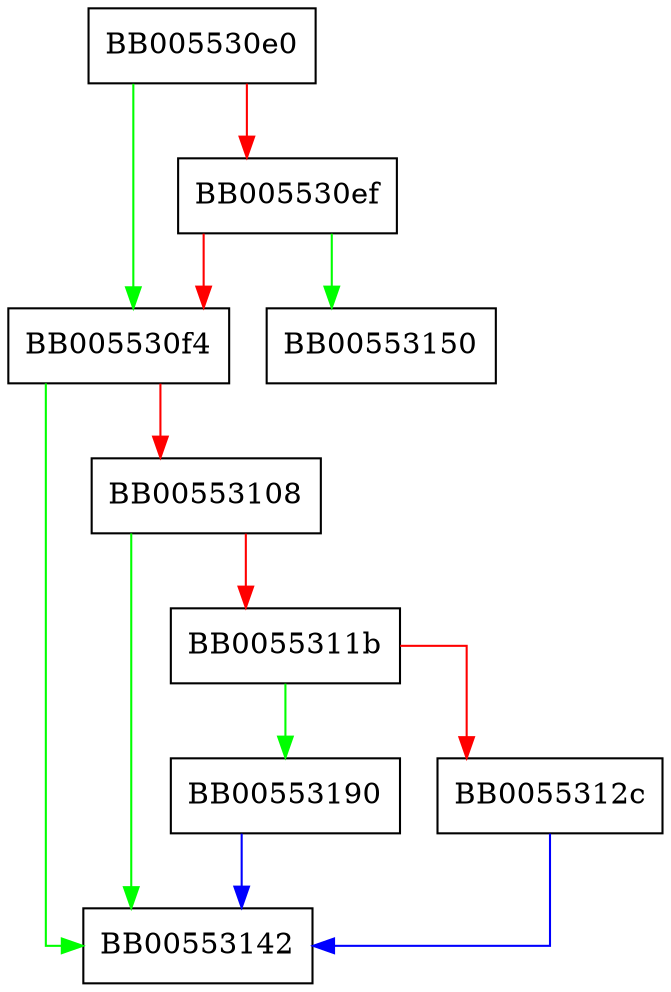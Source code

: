 digraph OSSL_CMP_ITAV_new0_certReqTemplate {
  node [shape="box"];
  graph [splines=ortho];
  BB005530e0 -> BB005530f4 [color="green"];
  BB005530e0 -> BB005530ef [color="red"];
  BB005530ef -> BB00553150 [color="green"];
  BB005530ef -> BB005530f4 [color="red"];
  BB005530f4 -> BB00553142 [color="green"];
  BB005530f4 -> BB00553108 [color="red"];
  BB00553108 -> BB00553142 [color="green"];
  BB00553108 -> BB0055311b [color="red"];
  BB0055311b -> BB00553190 [color="green"];
  BB0055311b -> BB0055312c [color="red"];
  BB0055312c -> BB00553142 [color="blue"];
  BB00553190 -> BB00553142 [color="blue"];
}